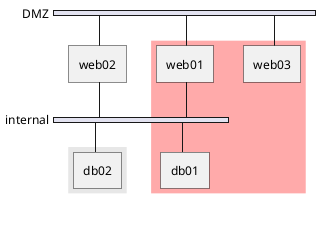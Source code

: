 @startuml
nwdiag {
    network DMZ {
        web01
        web02
        web03
    }
    network internal {
        web01
        web02
        db01
        db02
        group db {
            ' db01
            db02
        }
    }
    group app01 {
        color = "#FFAAAA"
        web01
        web03
        db01
    }
}
@enduml